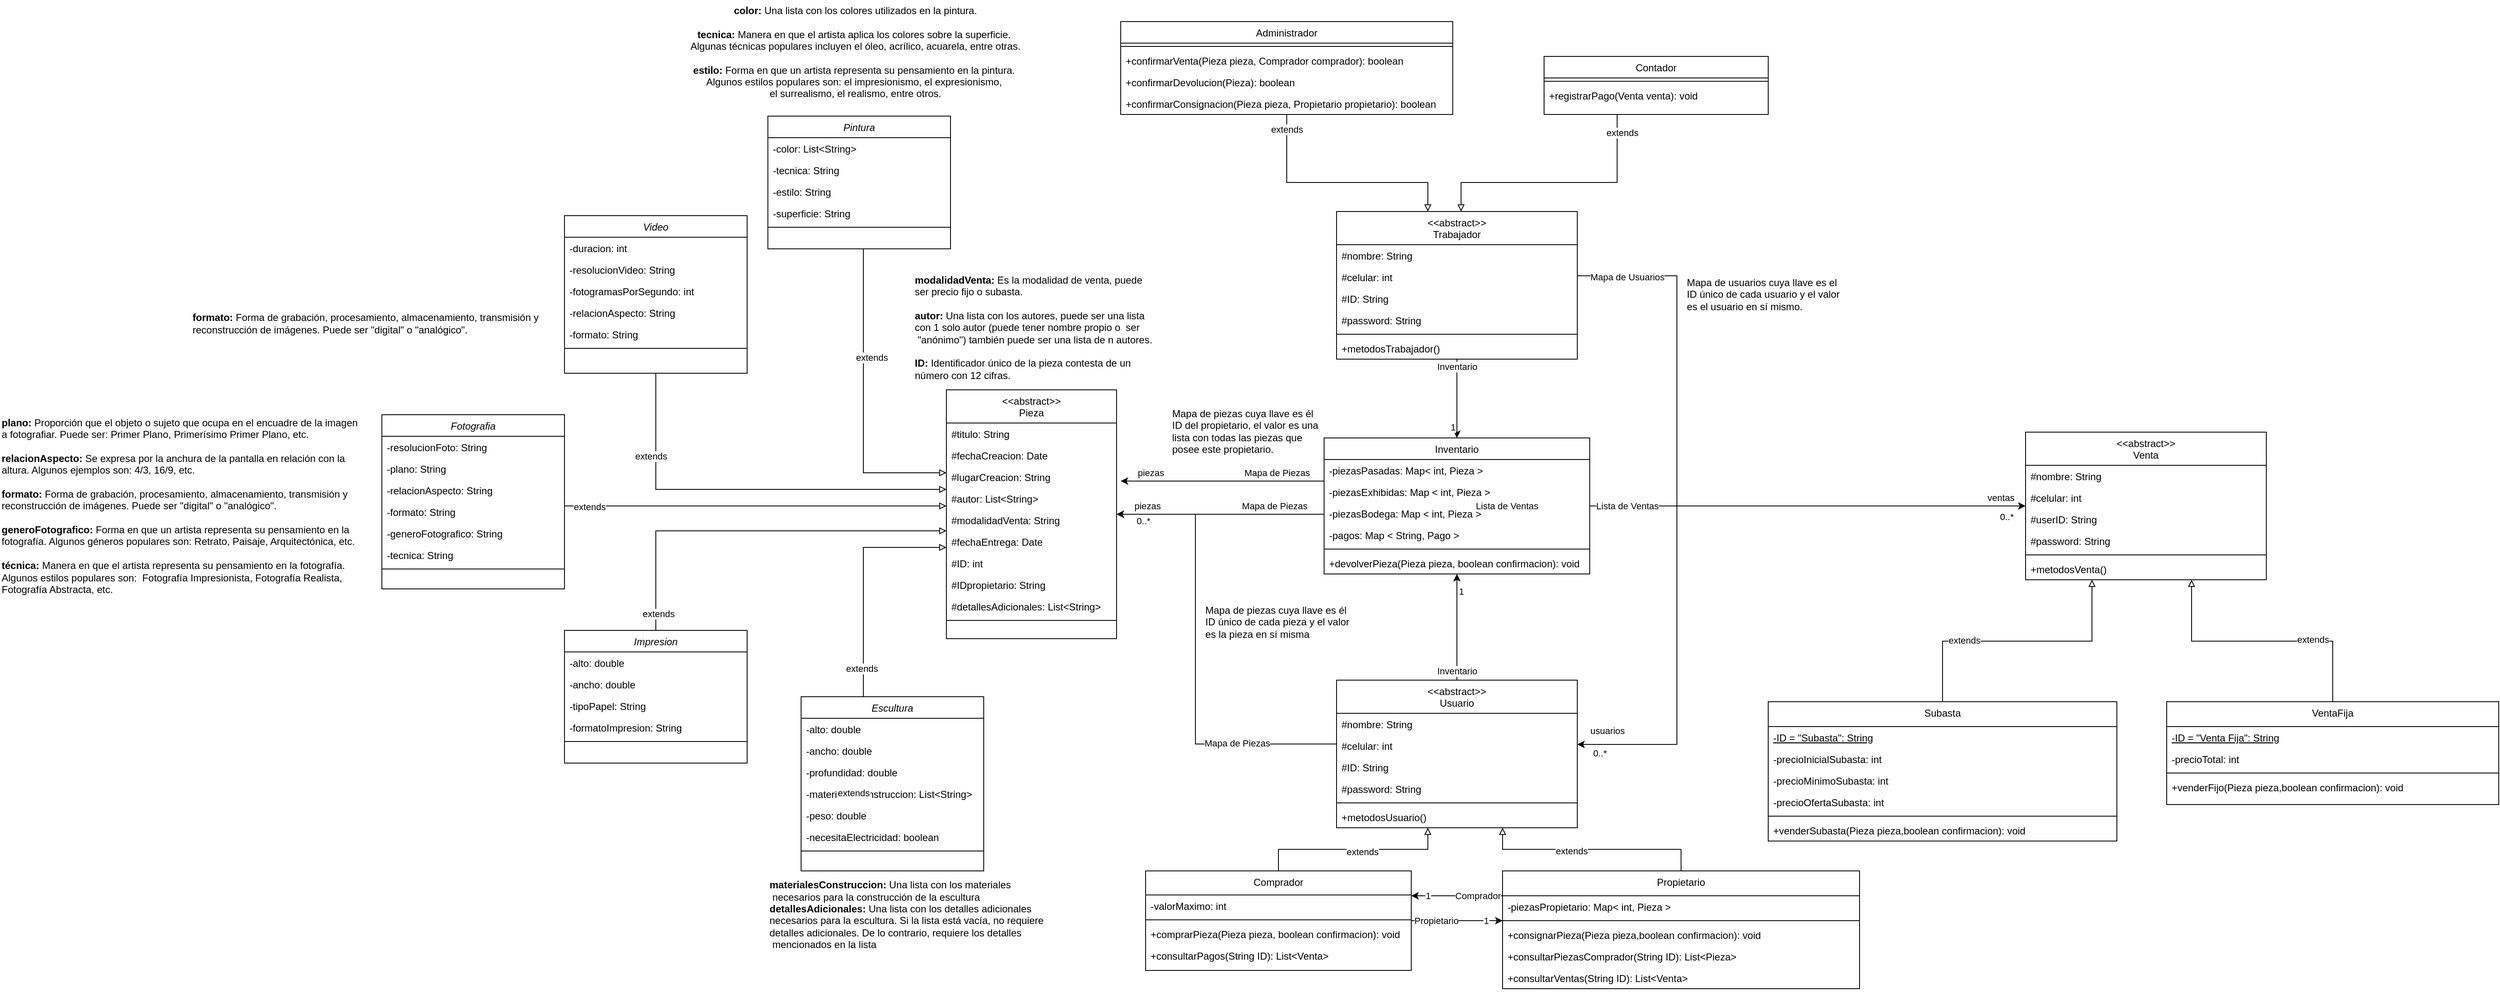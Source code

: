 <mxfile version="24.2.3" type="device" pages="2">
  <diagram id="C5RBs43oDa-KdzZeNtuy" name="Page-1">
    <mxGraphModel dx="1774" dy="1149" grid="1" gridSize="10" guides="1" tooltips="1" connect="1" arrows="1" fold="1" page="1" pageScale="1" pageWidth="3300" pageHeight="4681" math="0" shadow="0">
      <root>
        <mxCell id="WIyWlLk6GJQsqaUBKTNV-0" />
        <mxCell id="WIyWlLk6GJQsqaUBKTNV-1" parent="WIyWlLk6GJQsqaUBKTNV-0" />
        <mxCell id="ySE8q3_lo2EPPblMhcEy-91" value="Escultura" style="swimlane;fontStyle=2;align=center;verticalAlign=top;childLayout=stackLayout;horizontal=1;startSize=26;horizontalStack=0;resizeParent=1;resizeLast=0;collapsible=1;marginBottom=0;rounded=0;shadow=0;strokeWidth=1;" parent="WIyWlLk6GJQsqaUBKTNV-1" vertex="1">
          <mxGeometry x="1525" y="2130" width="220" height="210" as="geometry">
            <mxRectangle x="1110" y="660" width="160" height="26" as="alternateBounds" />
          </mxGeometry>
        </mxCell>
        <mxCell id="ySE8q3_lo2EPPblMhcEy-92" value="-alto: double" style="text;align=left;verticalAlign=top;spacingLeft=4;spacingRight=4;overflow=hidden;rotatable=0;points=[[0,0.5],[1,0.5]];portConstraint=eastwest;fontStyle=0" parent="ySE8q3_lo2EPPblMhcEy-91" vertex="1">
          <mxGeometry y="26" width="220" height="26" as="geometry" />
        </mxCell>
        <mxCell id="ySE8q3_lo2EPPblMhcEy-93" value="-ancho: double" style="text;align=left;verticalAlign=top;spacingLeft=4;spacingRight=4;overflow=hidden;rotatable=0;points=[[0,0.5],[1,0.5]];portConstraint=eastwest;rounded=0;shadow=0;html=0;" parent="ySE8q3_lo2EPPblMhcEy-91" vertex="1">
          <mxGeometry y="52" width="220" height="26" as="geometry" />
        </mxCell>
        <mxCell id="ySE8q3_lo2EPPblMhcEy-94" value="-profundidad: double" style="text;align=left;verticalAlign=top;spacingLeft=4;spacingRight=4;overflow=hidden;rotatable=0;points=[[0,0.5],[1,0.5]];portConstraint=eastwest;rounded=0;shadow=0;html=0;" parent="ySE8q3_lo2EPPblMhcEy-91" vertex="1">
          <mxGeometry y="78" width="220" height="26" as="geometry" />
        </mxCell>
        <mxCell id="ySE8q3_lo2EPPblMhcEy-95" value="-materialesConstruccion: List&lt;String&gt;" style="text;align=left;verticalAlign=top;spacingLeft=4;spacingRight=4;overflow=hidden;rotatable=0;points=[[0,0.5],[1,0.5]];portConstraint=eastwest;rounded=0;shadow=0;html=0;" parent="ySE8q3_lo2EPPblMhcEy-91" vertex="1">
          <mxGeometry y="104" width="220" height="26" as="geometry" />
        </mxCell>
        <mxCell id="ySE8q3_lo2EPPblMhcEy-96" value="-peso: double" style="text;align=left;verticalAlign=top;spacingLeft=4;spacingRight=4;overflow=hidden;rotatable=0;points=[[0,0.5],[1,0.5]];portConstraint=eastwest;rounded=0;shadow=0;html=0;" parent="ySE8q3_lo2EPPblMhcEy-91" vertex="1">
          <mxGeometry y="130" width="220" height="26" as="geometry" />
        </mxCell>
        <mxCell id="ySE8q3_lo2EPPblMhcEy-97" value="-necesitaElectricidad: boolean" style="text;align=left;verticalAlign=top;spacingLeft=4;spacingRight=4;overflow=hidden;rotatable=0;points=[[0,0.5],[1,0.5]];portConstraint=eastwest;rounded=0;shadow=0;html=0;" parent="ySE8q3_lo2EPPblMhcEy-91" vertex="1">
          <mxGeometry y="156" width="220" height="26" as="geometry" />
        </mxCell>
        <mxCell id="ySE8q3_lo2EPPblMhcEy-99" value="" style="line;html=1;strokeWidth=1;align=left;verticalAlign=middle;spacingTop=-1;spacingLeft=3;spacingRight=3;rotatable=0;labelPosition=right;points=[];portConstraint=eastwest;" parent="ySE8q3_lo2EPPblMhcEy-91" vertex="1">
          <mxGeometry y="182" width="220" height="8" as="geometry" />
        </mxCell>
        <mxCell id="ySE8q3_lo2EPPblMhcEy-101" style="edgeStyle=orthogonalEdgeStyle;rounded=0;orthogonalLoop=1;jettySize=auto;html=1;endArrow=block;endFill=0;" parent="WIyWlLk6GJQsqaUBKTNV-1" source="ySE8q3_lo2EPPblMhcEy-135" target="ySE8q3_lo2EPPblMhcEy-104" edge="1">
          <mxGeometry relative="1" as="geometry">
            <Array as="points">
              <mxPoint x="1350" y="1880" />
            </Array>
            <mxPoint x="1370" y="1810" as="sourcePoint" />
          </mxGeometry>
        </mxCell>
        <mxCell id="ySE8q3_lo2EPPblMhcEy-239" value="extends" style="edgeLabel;html=1;align=center;verticalAlign=middle;resizable=0;points=[];" parent="ySE8q3_lo2EPPblMhcEy-101" vertex="1" connectable="0">
          <mxGeometry x="0.821" y="4" relative="1" as="geometry">
            <mxPoint x="-312" y="-36" as="offset" />
          </mxGeometry>
        </mxCell>
        <mxCell id="ySE8q3_lo2EPPblMhcEy-102" style="edgeStyle=orthogonalEdgeStyle;rounded=0;orthogonalLoop=1;jettySize=auto;html=1;endArrow=block;endFill=0;" parent="WIyWlLk6GJQsqaUBKTNV-1" source="ySE8q3_lo2EPPblMhcEy-142" target="ySE8q3_lo2EPPblMhcEy-104" edge="1">
          <mxGeometry relative="1" as="geometry">
            <Array as="points">
              <mxPoint x="1480" y="1900" />
              <mxPoint x="1480" y="1900" />
            </Array>
            <mxPoint x="1520" y="1970" as="sourcePoint" />
          </mxGeometry>
        </mxCell>
        <mxCell id="ySE8q3_lo2EPPblMhcEy-237" value="extends" style="edgeLabel;html=1;align=center;verticalAlign=middle;resizable=0;points=[];" parent="ySE8q3_lo2EPPblMhcEy-102" vertex="1" connectable="0">
          <mxGeometry x="0.604" y="1" relative="1" as="geometry">
            <mxPoint x="-339" y="2" as="offset" />
          </mxGeometry>
        </mxCell>
        <mxCell id="ySE8q3_lo2EPPblMhcEy-103" style="edgeStyle=orthogonalEdgeStyle;rounded=0;orthogonalLoop=1;jettySize=auto;html=1;endArrow=block;endFill=0;" parent="WIyWlLk6GJQsqaUBKTNV-1" source="ySE8q3_lo2EPPblMhcEy-150" target="ySE8q3_lo2EPPblMhcEy-104" edge="1">
          <mxGeometry relative="1" as="geometry">
            <Array as="points">
              <mxPoint x="1350" y="1930" />
            </Array>
          </mxGeometry>
        </mxCell>
        <mxCell id="ySE8q3_lo2EPPblMhcEy-238" value="extends" style="edgeLabel;html=1;align=center;verticalAlign=middle;resizable=0;points=[];" parent="ySE8q3_lo2EPPblMhcEy-103" vertex="1" connectable="0">
          <mxGeometry x="0.73" y="-3" relative="1" as="geometry">
            <mxPoint x="-284" y="97" as="offset" />
          </mxGeometry>
        </mxCell>
        <mxCell id="ySE8q3_lo2EPPblMhcEy-159" style="edgeStyle=orthogonalEdgeStyle;rounded=0;orthogonalLoop=1;jettySize=auto;html=1;endArrow=block;endFill=0;" parent="WIyWlLk6GJQsqaUBKTNV-1" source="ySE8q3_lo2EPPblMhcEy-125" target="ySE8q3_lo2EPPblMhcEy-104" edge="1">
          <mxGeometry relative="1" as="geometry">
            <mxPoint x="1680" y="1730" as="targetPoint" />
            <Array as="points">
              <mxPoint x="1600" y="1860" />
            </Array>
            <mxPoint x="1540" y="1860" as="sourcePoint" />
          </mxGeometry>
        </mxCell>
        <mxCell id="ySE8q3_lo2EPPblMhcEy-236" value="extends" style="edgeLabel;html=1;align=center;verticalAlign=middle;resizable=0;points=[];" parent="ySE8q3_lo2EPPblMhcEy-159" vertex="1" connectable="0">
          <mxGeometry x="-0.225" y="1" relative="1" as="geometry">
            <mxPoint x="9" y="-13" as="offset" />
          </mxGeometry>
        </mxCell>
        <mxCell id="ySE8q3_lo2EPPblMhcEy-104" value="&lt;&lt;abstract&gt;&gt;&#xa;Pieza" style="swimlane;fontStyle=0;align=center;verticalAlign=top;childLayout=stackLayout;horizontal=1;startSize=40;horizontalStack=0;resizeParent=1;resizeLast=0;collapsible=1;marginBottom=0;rounded=0;shadow=0;strokeWidth=1;" parent="WIyWlLk6GJQsqaUBKTNV-1" vertex="1">
          <mxGeometry x="1700" y="1760" width="205" height="300" as="geometry">
            <mxRectangle x="130" y="380" width="160" height="26" as="alternateBounds" />
          </mxGeometry>
        </mxCell>
        <mxCell id="ySE8q3_lo2EPPblMhcEy-105" value="#titulo: String" style="text;align=left;verticalAlign=top;spacingLeft=4;spacingRight=4;overflow=hidden;rotatable=0;points=[[0,0.5],[1,0.5]];portConstraint=eastwest;" parent="ySE8q3_lo2EPPblMhcEy-104" vertex="1">
          <mxGeometry y="40" width="205" height="26" as="geometry" />
        </mxCell>
        <mxCell id="ySE8q3_lo2EPPblMhcEy-106" value="#fechaCreacion: Date" style="text;align=left;verticalAlign=top;spacingLeft=4;spacingRight=4;overflow=hidden;rotatable=0;points=[[0,0.5],[1,0.5]];portConstraint=eastwest;rounded=0;shadow=0;html=0;" parent="ySE8q3_lo2EPPblMhcEy-104" vertex="1">
          <mxGeometry y="66" width="205" height="26" as="geometry" />
        </mxCell>
        <mxCell id="ySE8q3_lo2EPPblMhcEy-107" value="#lugarCreacion: String" style="text;align=left;verticalAlign=top;spacingLeft=4;spacingRight=4;overflow=hidden;rotatable=0;points=[[0,0.5],[1,0.5]];portConstraint=eastwest;rounded=0;shadow=0;html=0;" parent="ySE8q3_lo2EPPblMhcEy-104" vertex="1">
          <mxGeometry y="92" width="205" height="26" as="geometry" />
        </mxCell>
        <mxCell id="ySE8q3_lo2EPPblMhcEy-108" value="#autor: List&lt;String&gt;" style="text;align=left;verticalAlign=top;spacingLeft=4;spacingRight=4;overflow=hidden;rotatable=0;points=[[0,0.5],[1,0.5]];portConstraint=eastwest;rounded=0;shadow=0;html=0;" parent="ySE8q3_lo2EPPblMhcEy-104" vertex="1">
          <mxGeometry y="118" width="205" height="26" as="geometry" />
        </mxCell>
        <mxCell id="ySE8q3_lo2EPPblMhcEy-174" value="#modalidadVenta: String" style="text;align=left;verticalAlign=top;spacingLeft=4;spacingRight=4;overflow=hidden;rotatable=0;points=[[0,0.5],[1,0.5]];portConstraint=eastwest;rounded=0;shadow=0;html=0;" parent="ySE8q3_lo2EPPblMhcEy-104" vertex="1">
          <mxGeometry y="144" width="205" height="26" as="geometry" />
        </mxCell>
        <mxCell id="ySE8q3_lo2EPPblMhcEy-309" value="#fechaEntrega: Date" style="text;align=left;verticalAlign=top;spacingLeft=4;spacingRight=4;overflow=hidden;rotatable=0;points=[[0,0.5],[1,0.5]];portConstraint=eastwest;rounded=0;shadow=0;html=0;" parent="ySE8q3_lo2EPPblMhcEy-104" vertex="1">
          <mxGeometry y="170" width="205" height="26" as="geometry" />
        </mxCell>
        <mxCell id="3LWw1VGeh4gyiDW_Kd7Q-31" value="#ID: int" style="text;align=left;verticalAlign=top;spacingLeft=4;spacingRight=4;overflow=hidden;rotatable=0;points=[[0,0.5],[1,0.5]];portConstraint=eastwest;rounded=0;shadow=0;html=0;" parent="ySE8q3_lo2EPPblMhcEy-104" vertex="1">
          <mxGeometry y="196" width="205" height="26" as="geometry" />
        </mxCell>
        <mxCell id="3LWw1VGeh4gyiDW_Kd7Q-5" value="#IDpropietario: String" style="text;align=left;verticalAlign=top;spacingLeft=4;spacingRight=4;overflow=hidden;rotatable=0;points=[[0,0.5],[1,0.5]];portConstraint=eastwest;rounded=0;shadow=0;html=0;" parent="ySE8q3_lo2EPPblMhcEy-104" vertex="1">
          <mxGeometry y="222" width="205" height="26" as="geometry" />
        </mxCell>
        <mxCell id="ySE8q3_lo2EPPblMhcEy-178" value="#detallesAdicionales: List&lt;String&gt;" style="text;align=left;verticalAlign=top;spacingLeft=4;spacingRight=4;overflow=hidden;rotatable=0;points=[[0,0.5],[1,0.5]];portConstraint=eastwest;rounded=0;shadow=0;html=0;" parent="ySE8q3_lo2EPPblMhcEy-104" vertex="1">
          <mxGeometry y="248" width="205" height="26" as="geometry" />
        </mxCell>
        <mxCell id="ySE8q3_lo2EPPblMhcEy-110" value="" style="line;html=1;strokeWidth=1;align=left;verticalAlign=middle;spacingTop=-1;spacingLeft=3;spacingRight=3;rotatable=0;labelPosition=right;points=[];portConstraint=eastwest;" parent="ySE8q3_lo2EPPblMhcEy-104" vertex="1">
          <mxGeometry y="274" width="205" height="8" as="geometry" />
        </mxCell>
        <mxCell id="ySE8q3_lo2EPPblMhcEy-123" value="&lt;div style=&quot;&quot;&gt;&lt;b&gt;materialesConstruccion:&lt;/b&gt; Una lista con los materiales&lt;/div&gt;&lt;div style=&quot;&quot;&gt;&amp;nbsp;necesarios para la construcción de la escultura&lt;/div&gt;&lt;div style=&quot;&quot;&gt;&lt;div&gt;&lt;b&gt;detallesAdicionales:&lt;/b&gt;&amp;nbsp;Una lista con los detalles adicionales&amp;nbsp;&lt;/div&gt;&lt;div&gt;necesarios para la escultura. Si la lista está vacía, no requiere&amp;nbsp;&lt;/div&gt;&lt;div&gt;detalles adicionales. De lo contrario, requiere los detalles&lt;/div&gt;&lt;div&gt;&amp;nbsp;mencionados en la lista&lt;/div&gt;&lt;div&gt;&lt;br&gt;&lt;/div&gt;&lt;/div&gt;" style="text;html=1;align=left;verticalAlign=middle;resizable=0;points=[];autosize=1;strokeColor=none;fillColor=none;" parent="WIyWlLk6GJQsqaUBKTNV-1" vertex="1">
          <mxGeometry x="1485" y="2345" width="360" height="110" as="geometry" />
        </mxCell>
        <mxCell id="ySE8q3_lo2EPPblMhcEy-125" value="Pintura" style="swimlane;fontStyle=2;align=center;verticalAlign=top;childLayout=stackLayout;horizontal=1;startSize=26;horizontalStack=0;resizeParent=1;resizeLast=0;collapsible=1;marginBottom=0;rounded=0;shadow=0;strokeWidth=1;" parent="WIyWlLk6GJQsqaUBKTNV-1" vertex="1">
          <mxGeometry x="1485" y="1430" width="220" height="160" as="geometry">
            <mxRectangle x="1110" y="660" width="160" height="26" as="alternateBounds" />
          </mxGeometry>
        </mxCell>
        <mxCell id="ySE8q3_lo2EPPblMhcEy-126" value="-color: List&lt;String&gt;" style="text;align=left;verticalAlign=top;spacingLeft=4;spacingRight=4;overflow=hidden;rotatable=0;points=[[0,0.5],[1,0.5]];portConstraint=eastwest;fontStyle=0" parent="ySE8q3_lo2EPPblMhcEy-125" vertex="1">
          <mxGeometry y="26" width="220" height="26" as="geometry" />
        </mxCell>
        <mxCell id="ySE8q3_lo2EPPblMhcEy-127" value="-tecnica: String" style="text;align=left;verticalAlign=top;spacingLeft=4;spacingRight=4;overflow=hidden;rotatable=0;points=[[0,0.5],[1,0.5]];portConstraint=eastwest;rounded=0;shadow=0;html=0;" parent="ySE8q3_lo2EPPblMhcEy-125" vertex="1">
          <mxGeometry y="52" width="220" height="26" as="geometry" />
        </mxCell>
        <mxCell id="ySE8q3_lo2EPPblMhcEy-128" value="-estilo: String" style="text;align=left;verticalAlign=top;spacingLeft=4;spacingRight=4;overflow=hidden;rotatable=0;points=[[0,0.5],[1,0.5]];portConstraint=eastwest;rounded=0;shadow=0;html=0;" parent="ySE8q3_lo2EPPblMhcEy-125" vertex="1">
          <mxGeometry y="78" width="220" height="26" as="geometry" />
        </mxCell>
        <mxCell id="ySE8q3_lo2EPPblMhcEy-129" value="-superficie: String" style="text;align=left;verticalAlign=top;spacingLeft=4;spacingRight=4;overflow=hidden;rotatable=0;points=[[0,0.5],[1,0.5]];portConstraint=eastwest;rounded=0;shadow=0;html=0;" parent="ySE8q3_lo2EPPblMhcEy-125" vertex="1">
          <mxGeometry y="104" width="220" height="26" as="geometry" />
        </mxCell>
        <mxCell id="ySE8q3_lo2EPPblMhcEy-131" value="" style="line;html=1;strokeWidth=1;align=left;verticalAlign=middle;spacingTop=-1;spacingLeft=3;spacingRight=3;rotatable=0;labelPosition=right;points=[];portConstraint=eastwest;" parent="ySE8q3_lo2EPPblMhcEy-125" vertex="1">
          <mxGeometry y="130" width="220" height="8" as="geometry" />
        </mxCell>
        <mxCell id="ySE8q3_lo2EPPblMhcEy-132" value="&lt;div style=&quot;&quot;&gt;&lt;b&gt;color:&lt;/b&gt; Una lista con los colores utilizados en la pintura.&lt;/div&gt;&lt;div style=&quot;&quot;&gt;&lt;br&gt;&lt;/div&gt;&lt;div style=&quot;&quot;&gt;&lt;div&gt;&lt;b&gt;tecnica:&lt;/b&gt;&amp;nbsp;Manera en que el artista aplica los colores sobre la superficie.&amp;nbsp;&lt;/div&gt;&lt;div&gt;Algunas técnicas populares incluyen el óleo, acrílico, acuarela, entre otras.&lt;/div&gt;&lt;div&gt;&lt;br&gt;&lt;/div&gt;&lt;div&gt;&lt;b&gt;estilo:&amp;nbsp;&lt;/b&gt;Forma en que un artista representa su pensamiento en la pintura.&amp;nbsp;&lt;/div&gt;&lt;div&gt;Algunos estilos populares son: el impresionismo, el expresionismo,&amp;nbsp;&lt;/div&gt;&lt;div&gt;el surrealismo, el realismo, entre otros.&lt;/div&gt;&lt;div&gt;&lt;br&gt;&lt;/div&gt;&lt;/div&gt;" style="text;html=1;align=center;verticalAlign=middle;resizable=0;points=[];autosize=1;strokeColor=none;fillColor=none;" parent="WIyWlLk6GJQsqaUBKTNV-1" vertex="1">
          <mxGeometry x="1380" y="1290" width="420" height="140" as="geometry" />
        </mxCell>
        <mxCell id="ySE8q3_lo2EPPblMhcEy-134" style="edgeStyle=orthogonalEdgeStyle;rounded=0;orthogonalLoop=1;jettySize=auto;html=1;endArrow=block;endFill=0;" parent="WIyWlLk6GJQsqaUBKTNV-1" source="ySE8q3_lo2EPPblMhcEy-91" target="ySE8q3_lo2EPPblMhcEy-104" edge="1">
          <mxGeometry relative="1" as="geometry">
            <mxPoint x="1530" y="2040" as="targetPoint" />
            <mxPoint x="1810" y="2050" as="sourcePoint" />
            <Array as="points">
              <mxPoint x="1600" y="1950" />
            </Array>
          </mxGeometry>
        </mxCell>
        <mxCell id="ySE8q3_lo2EPPblMhcEy-235" value="extends" style="edgeLabel;html=1;align=center;verticalAlign=middle;resizable=0;points=[];" parent="ySE8q3_lo2EPPblMhcEy-134" vertex="1" connectable="0">
          <mxGeometry x="-0.467" y="-4" relative="1" as="geometry">
            <mxPoint x="-16" y="190" as="offset" />
          </mxGeometry>
        </mxCell>
        <mxCell id="VNzDgkObUG_dzy53Eeu7-0" value="extends" style="edgeLabel;html=1;align=center;verticalAlign=middle;resizable=0;points=[];" vertex="1" connectable="0" parent="ySE8q3_lo2EPPblMhcEy-134">
          <mxGeometry x="-0.757" y="2" relative="1" as="geometry">
            <mxPoint as="offset" />
          </mxGeometry>
        </mxCell>
        <mxCell id="ySE8q3_lo2EPPblMhcEy-135" value="Video" style="swimlane;fontStyle=2;align=center;verticalAlign=top;childLayout=stackLayout;horizontal=1;startSize=26;horizontalStack=0;resizeParent=1;resizeLast=0;collapsible=1;marginBottom=0;rounded=0;shadow=0;strokeWidth=1;" parent="WIyWlLk6GJQsqaUBKTNV-1" vertex="1">
          <mxGeometry x="1240" y="1550" width="220" height="190" as="geometry">
            <mxRectangle x="1110" y="660" width="160" height="26" as="alternateBounds" />
          </mxGeometry>
        </mxCell>
        <mxCell id="ySE8q3_lo2EPPblMhcEy-136" value="-duracion: int" style="text;align=left;verticalAlign=top;spacingLeft=4;spacingRight=4;overflow=hidden;rotatable=0;points=[[0,0.5],[1,0.5]];portConstraint=eastwest;fontStyle=0" parent="ySE8q3_lo2EPPblMhcEy-135" vertex="1">
          <mxGeometry y="26" width="220" height="26" as="geometry" />
        </mxCell>
        <mxCell id="ySE8q3_lo2EPPblMhcEy-137" value="-resolucionVideo: String" style="text;align=left;verticalAlign=top;spacingLeft=4;spacingRight=4;overflow=hidden;rotatable=0;points=[[0,0.5],[1,0.5]];portConstraint=eastwest;rounded=0;shadow=0;html=0;" parent="ySE8q3_lo2EPPblMhcEy-135" vertex="1">
          <mxGeometry y="52" width="220" height="26" as="geometry" />
        </mxCell>
        <mxCell id="ySE8q3_lo2EPPblMhcEy-138" value="-fotogramasPorSegundo: int" style="text;align=left;verticalAlign=top;spacingLeft=4;spacingRight=4;overflow=hidden;rotatable=0;points=[[0,0.5],[1,0.5]];portConstraint=eastwest;rounded=0;shadow=0;html=0;" parent="ySE8q3_lo2EPPblMhcEy-135" vertex="1">
          <mxGeometry y="78" width="220" height="26" as="geometry" />
        </mxCell>
        <mxCell id="ySE8q3_lo2EPPblMhcEy-139" value="-relacionAspecto: String" style="text;align=left;verticalAlign=top;spacingLeft=4;spacingRight=4;overflow=hidden;rotatable=0;points=[[0,0.5],[1,0.5]];portConstraint=eastwest;rounded=0;shadow=0;html=0;" parent="ySE8q3_lo2EPPblMhcEy-135" vertex="1">
          <mxGeometry y="104" width="220" height="26" as="geometry" />
        </mxCell>
        <mxCell id="ySE8q3_lo2EPPblMhcEy-140" value="-formato: String" style="text;align=left;verticalAlign=top;spacingLeft=4;spacingRight=4;overflow=hidden;rotatable=0;points=[[0,0.5],[1,0.5]];portConstraint=eastwest;rounded=0;shadow=0;html=0;" parent="ySE8q3_lo2EPPblMhcEy-135" vertex="1">
          <mxGeometry y="130" width="220" height="26" as="geometry" />
        </mxCell>
        <mxCell id="ySE8q3_lo2EPPblMhcEy-141" value="" style="line;html=1;strokeWidth=1;align=left;verticalAlign=middle;spacingTop=-1;spacingLeft=3;spacingRight=3;rotatable=0;labelPosition=right;points=[];portConstraint=eastwest;" parent="ySE8q3_lo2EPPblMhcEy-135" vertex="1">
          <mxGeometry y="156" width="220" height="8" as="geometry" />
        </mxCell>
        <mxCell id="ySE8q3_lo2EPPblMhcEy-142" value="Fotografia" style="swimlane;fontStyle=2;align=center;verticalAlign=top;childLayout=stackLayout;horizontal=1;startSize=26;horizontalStack=0;resizeParent=1;resizeLast=0;collapsible=1;marginBottom=0;rounded=0;shadow=0;strokeWidth=1;" parent="WIyWlLk6GJQsqaUBKTNV-1" vertex="1">
          <mxGeometry x="1020" y="1790" width="220" height="210" as="geometry">
            <mxRectangle x="1110" y="660" width="160" height="26" as="alternateBounds" />
          </mxGeometry>
        </mxCell>
        <mxCell id="ySE8q3_lo2EPPblMhcEy-143" value="-resolucionFoto: String" style="text;align=left;verticalAlign=top;spacingLeft=4;spacingRight=4;overflow=hidden;rotatable=0;points=[[0,0.5],[1,0.5]];portConstraint=eastwest;rounded=0;shadow=0;html=0;" parent="ySE8q3_lo2EPPblMhcEy-142" vertex="1">
          <mxGeometry y="26" width="220" height="26" as="geometry" />
        </mxCell>
        <mxCell id="ySE8q3_lo2EPPblMhcEy-144" value="-plano: String" style="text;align=left;verticalAlign=top;spacingLeft=4;spacingRight=4;overflow=hidden;rotatable=0;points=[[0,0.5],[1,0.5]];portConstraint=eastwest;rounded=0;shadow=0;html=0;" parent="ySE8q3_lo2EPPblMhcEy-142" vertex="1">
          <mxGeometry y="52" width="220" height="26" as="geometry" />
        </mxCell>
        <mxCell id="ySE8q3_lo2EPPblMhcEy-145" value="-relacionAspecto: String" style="text;align=left;verticalAlign=top;spacingLeft=4;spacingRight=4;overflow=hidden;rotatable=0;points=[[0,0.5],[1,0.5]];portConstraint=eastwest;rounded=0;shadow=0;html=0;" parent="ySE8q3_lo2EPPblMhcEy-142" vertex="1">
          <mxGeometry y="78" width="220" height="26" as="geometry" />
        </mxCell>
        <mxCell id="ySE8q3_lo2EPPblMhcEy-146" value="-formato: String" style="text;align=left;verticalAlign=top;spacingLeft=4;spacingRight=4;overflow=hidden;rotatable=0;points=[[0,0.5],[1,0.5]];portConstraint=eastwest;rounded=0;shadow=0;html=0;" parent="ySE8q3_lo2EPPblMhcEy-142" vertex="1">
          <mxGeometry y="104" width="220" height="26" as="geometry" />
        </mxCell>
        <mxCell id="ySE8q3_lo2EPPblMhcEy-147" value="-generoFotografico: String" style="text;align=left;verticalAlign=top;spacingLeft=4;spacingRight=4;overflow=hidden;rotatable=0;points=[[0,0.5],[1,0.5]];portConstraint=eastwest;rounded=0;shadow=0;html=0;" parent="ySE8q3_lo2EPPblMhcEy-142" vertex="1">
          <mxGeometry y="130" width="220" height="26" as="geometry" />
        </mxCell>
        <mxCell id="ySE8q3_lo2EPPblMhcEy-148" value="-tecnica: String" style="text;align=left;verticalAlign=top;spacingLeft=4;spacingRight=4;overflow=hidden;rotatable=0;points=[[0,0.5],[1,0.5]];portConstraint=eastwest;rounded=0;shadow=0;html=0;" parent="ySE8q3_lo2EPPblMhcEy-142" vertex="1">
          <mxGeometry y="156" width="220" height="26" as="geometry" />
        </mxCell>
        <mxCell id="ySE8q3_lo2EPPblMhcEy-149" value="" style="line;html=1;strokeWidth=1;align=left;verticalAlign=middle;spacingTop=-1;spacingLeft=3;spacingRight=3;rotatable=0;labelPosition=right;points=[];portConstraint=eastwest;" parent="ySE8q3_lo2EPPblMhcEy-142" vertex="1">
          <mxGeometry y="182" width="220" height="8" as="geometry" />
        </mxCell>
        <mxCell id="ySE8q3_lo2EPPblMhcEy-150" value="Impresion" style="swimlane;fontStyle=2;align=center;verticalAlign=top;childLayout=stackLayout;horizontal=1;startSize=26;horizontalStack=0;resizeParent=1;resizeLast=0;collapsible=1;marginBottom=0;rounded=0;shadow=0;strokeWidth=1;" parent="WIyWlLk6GJQsqaUBKTNV-1" vertex="1">
          <mxGeometry x="1240" y="2050" width="220" height="160" as="geometry">
            <mxRectangle x="1110" y="660" width="160" height="26" as="alternateBounds" />
          </mxGeometry>
        </mxCell>
        <mxCell id="ySE8q3_lo2EPPblMhcEy-151" value="-alto: double" style="text;align=left;verticalAlign=top;spacingLeft=4;spacingRight=4;overflow=hidden;rotatable=0;points=[[0,0.5],[1,0.5]];portConstraint=eastwest;rounded=0;shadow=0;html=0;" parent="ySE8q3_lo2EPPblMhcEy-150" vertex="1">
          <mxGeometry y="26" width="220" height="26" as="geometry" />
        </mxCell>
        <mxCell id="ySE8q3_lo2EPPblMhcEy-152" value="-ancho: double" style="text;align=left;verticalAlign=top;spacingLeft=4;spacingRight=4;overflow=hidden;rotatable=0;points=[[0,0.5],[1,0.5]];portConstraint=eastwest;rounded=0;shadow=0;html=0;" parent="ySE8q3_lo2EPPblMhcEy-150" vertex="1">
          <mxGeometry y="52" width="220" height="26" as="geometry" />
        </mxCell>
        <mxCell id="ySE8q3_lo2EPPblMhcEy-153" value="-tipoPapel: String" style="text;align=left;verticalAlign=top;spacingLeft=4;spacingRight=4;overflow=hidden;rotatable=0;points=[[0,0.5],[1,0.5]];portConstraint=eastwest;rounded=0;shadow=0;html=0;" parent="ySE8q3_lo2EPPblMhcEy-150" vertex="1">
          <mxGeometry y="78" width="220" height="26" as="geometry" />
        </mxCell>
        <mxCell id="ySE8q3_lo2EPPblMhcEy-154" value="-formatoImpresion: String" style="text;align=left;verticalAlign=top;spacingLeft=4;spacingRight=4;overflow=hidden;rotatable=0;points=[[0,0.5],[1,0.5]];portConstraint=eastwest;rounded=0;shadow=0;html=0;" parent="ySE8q3_lo2EPPblMhcEy-150" vertex="1">
          <mxGeometry y="104" width="220" height="26" as="geometry" />
        </mxCell>
        <mxCell id="ySE8q3_lo2EPPblMhcEy-157" value="" style="line;html=1;strokeWidth=1;align=left;verticalAlign=middle;spacingTop=-1;spacingLeft=3;spacingRight=3;rotatable=0;labelPosition=right;points=[];portConstraint=eastwest;" parent="ySE8q3_lo2EPPblMhcEy-150" vertex="1">
          <mxGeometry y="130" width="220" height="8" as="geometry" />
        </mxCell>
        <mxCell id="ySE8q3_lo2EPPblMhcEy-158" value="&lt;div style=&quot;&quot;&gt;&lt;b&gt;plano:&amp;nbsp;&lt;/b&gt;&lt;span style=&quot;&quot;&gt;Proporción que el objeto o sujeto que ocupa en el encuadre&amp;nbsp;&lt;/span&gt;&lt;span style=&quot;&quot;&gt;de la&amp;nbsp;&lt;/span&gt;&lt;span style=&quot;&quot;&gt;imagen&amp;nbsp;&lt;/span&gt;&lt;/div&gt;&lt;div style=&quot;&quot;&gt;&lt;span style=&quot;&quot;&gt;a fotografiar. Puede ser: Primer Plano, Primerísimo Primer Plano, etc.&lt;/span&gt;&lt;/div&gt;&lt;div style=&quot;&quot;&gt;&lt;span style=&quot;&quot;&gt;&lt;br&gt;&lt;/span&gt;&lt;/div&gt;&lt;div style=&quot;&quot;&gt;&lt;div&gt;&lt;b&gt;relacionAspecto:&amp;nbsp;&lt;/b&gt;Se expresa por la anchura de la pantalla en relación con la&amp;nbsp;&lt;/div&gt;&lt;div&gt;altura. Algunos ejemplos son: 4/3, 16/9, etc.&lt;/div&gt;&lt;div&gt;&lt;br&gt;&lt;/div&gt;&lt;div&gt;&lt;div&gt;&lt;b&gt;formato:&lt;/b&gt;&amp;nbsp;Forma de grabación, procesamiento, almacenamiento, transmisión y &amp;nbsp;&lt;/div&gt;&lt;div&gt;reconstrucción de imágenes. Puede ser &quot;digital&quot; o &quot;analógico&quot;.&lt;/div&gt;&lt;div&gt;&lt;br&gt;&lt;/div&gt;&lt;div&gt;&lt;div style=&quot;&quot;&gt;&lt;b&gt;generoFotografico:&amp;nbsp;&lt;/b&gt;Forma en que un artista representa su pensamiento en la&amp;nbsp;&lt;/div&gt;&lt;div style=&quot;&quot;&gt;fotografía. Algunos géneros populares son: Retrato, Paisaje, Arquitectónica, etc.&lt;/div&gt;&lt;div style=&quot;&quot;&gt;&lt;b style=&quot;text-align: center;&quot;&gt;&lt;br&gt;&lt;/b&gt;&lt;/div&gt;&lt;div style=&quot;&quot;&gt;&lt;b style=&quot;text-align: center;&quot;&gt;técnica:&lt;/b&gt;&lt;span style=&quot;text-align: center;&quot;&gt;&amp;nbsp;Manera en que el artista&amp;nbsp;&lt;/span&gt;&lt;span style=&quot;text-align: center;&quot;&gt;representa su pensamiento en la fotografía&lt;/span&gt;&lt;span style=&quot;text-align: center;&quot;&gt;.&amp;nbsp;&lt;/span&gt;&lt;/div&gt;&lt;/div&gt;&lt;/div&gt;&lt;div style=&quot;&quot;&gt;&lt;div style=&quot;&quot;&gt;Algunos estilos populares son: &amp;nbsp;Fotografía Impresionista, Fotografía Realista,&amp;nbsp;&lt;/div&gt;&lt;div style=&quot;&quot;&gt;Fotografía Abstracta, etc.&lt;/div&gt;&lt;/div&gt;&lt;/div&gt;" style="text;html=1;align=left;verticalAlign=middle;resizable=0;points=[];autosize=1;strokeColor=none;fillColor=none;" parent="WIyWlLk6GJQsqaUBKTNV-1" vertex="1">
          <mxGeometry x="560" y="1790" width="460" height="220" as="geometry" />
        </mxCell>
        <mxCell id="ySE8q3_lo2EPPblMhcEy-169" style="edgeStyle=orthogonalEdgeStyle;rounded=0;orthogonalLoop=1;jettySize=auto;html=1;" parent="WIyWlLk6GJQsqaUBKTNV-1" source="ySE8q3_lo2EPPblMhcEy-160" target="ySE8q3_lo2EPPblMhcEy-104" edge="1">
          <mxGeometry relative="1" as="geometry">
            <mxPoint x="1860" y="1890" as="targetPoint" />
            <Array as="points">
              <mxPoint x="2030" y="1910" />
              <mxPoint x="2030" y="1910" />
            </Array>
          </mxGeometry>
        </mxCell>
        <mxCell id="ySE8q3_lo2EPPblMhcEy-170" value="Mapa de Piezas" style="edgeLabel;html=1;align=center;verticalAlign=middle;resizable=0;points=[];" parent="ySE8q3_lo2EPPblMhcEy-169" vertex="1" connectable="0">
          <mxGeometry x="0.103" y="1" relative="1" as="geometry">
            <mxPoint x="78" y="-11" as="offset" />
          </mxGeometry>
        </mxCell>
        <mxCell id="ySE8q3_lo2EPPblMhcEy-171" value="piezas" style="edgeLabel;html=1;align=center;verticalAlign=middle;resizable=0;points=[];" parent="ySE8q3_lo2EPPblMhcEy-169" vertex="1" connectable="0">
          <mxGeometry x="0.675" y="2" relative="1" as="geometry">
            <mxPoint x="-4" y="-12" as="offset" />
          </mxGeometry>
        </mxCell>
        <mxCell id="ySE8q3_lo2EPPblMhcEy-303" style="edgeStyle=orthogonalEdgeStyle;rounded=0;orthogonalLoop=1;jettySize=auto;html=1;" parent="WIyWlLk6GJQsqaUBKTNV-1" source="ySE8q3_lo2EPPblMhcEy-160" target="ySE8q3_lo2EPPblMhcEy-285" edge="1">
          <mxGeometry relative="1" as="geometry">
            <Array as="points">
              <mxPoint x="3105" y="1894" />
            </Array>
          </mxGeometry>
        </mxCell>
        <mxCell id="ySE8q3_lo2EPPblMhcEy-304" value="Lista de Ventas" style="edgeLabel;html=1;align=center;verticalAlign=middle;resizable=0;points=[];" parent="ySE8q3_lo2EPPblMhcEy-303" vertex="1" connectable="0">
          <mxGeometry x="0.541" y="-2" relative="1" as="geometry">
            <mxPoint x="-505" y="-2" as="offset" />
          </mxGeometry>
        </mxCell>
        <mxCell id="ySE8q3_lo2EPPblMhcEy-305" value="ventas" style="edgeLabel;html=1;align=center;verticalAlign=middle;resizable=0;points=[];" parent="ySE8q3_lo2EPPblMhcEy-303" vertex="1" connectable="0">
          <mxGeometry x="0.921" y="3" relative="1" as="geometry">
            <mxPoint x="-10" y="-7" as="offset" />
          </mxGeometry>
        </mxCell>
        <mxCell id="ySE8q3_lo2EPPblMhcEy-160" value="Inventario" style="swimlane;fontStyle=0;align=center;verticalAlign=top;childLayout=stackLayout;horizontal=1;startSize=26;horizontalStack=0;resizeParent=1;resizeLast=0;collapsible=1;marginBottom=0;rounded=0;shadow=0;strokeWidth=1;" parent="WIyWlLk6GJQsqaUBKTNV-1" vertex="1">
          <mxGeometry x="2155" y="1818" width="320" height="164" as="geometry">
            <mxRectangle x="550" y="140" width="160" height="26" as="alternateBounds" />
          </mxGeometry>
        </mxCell>
        <mxCell id="ySE8q3_lo2EPPblMhcEy-161" value="-piezasPasadas: Map&lt; int, Pieza &gt;" style="text;align=left;verticalAlign=top;spacingLeft=4;spacingRight=4;overflow=hidden;rotatable=0;points=[[0,0.5],[1,0.5]];portConstraint=eastwest;" parent="ySE8q3_lo2EPPblMhcEy-160" vertex="1">
          <mxGeometry y="26" width="320" height="26" as="geometry" />
        </mxCell>
        <mxCell id="ySE8q3_lo2EPPblMhcEy-162" value="-piezasExhibidas: Map &lt; int, Pieza &gt;" style="text;align=left;verticalAlign=top;spacingLeft=4;spacingRight=4;overflow=hidden;rotatable=0;points=[[0,0.5],[1,0.5]];portConstraint=eastwest;rounded=0;shadow=0;html=0;" parent="ySE8q3_lo2EPPblMhcEy-160" vertex="1">
          <mxGeometry y="52" width="320" height="26" as="geometry" />
        </mxCell>
        <mxCell id="ySE8q3_lo2EPPblMhcEy-163" value="-piezasBodega: Map &lt; int, Pieza &gt;" style="text;align=left;verticalAlign=top;spacingLeft=4;spacingRight=4;overflow=hidden;rotatable=0;points=[[0,0.5],[1,0.5]];portConstraint=eastwest;rounded=0;shadow=0;html=0;" parent="ySE8q3_lo2EPPblMhcEy-160" vertex="1">
          <mxGeometry y="78" width="320" height="26" as="geometry" />
        </mxCell>
        <mxCell id="3LWw1VGeh4gyiDW_Kd7Q-14" value="-pagos: Map &lt; String, Pago &gt;" style="text;align=left;verticalAlign=top;spacingLeft=4;spacingRight=4;overflow=hidden;rotatable=0;points=[[0,0.5],[1,0.5]];portConstraint=eastwest;rounded=0;shadow=0;html=0;" parent="ySE8q3_lo2EPPblMhcEy-160" vertex="1">
          <mxGeometry y="104" width="320" height="26" as="geometry" />
        </mxCell>
        <mxCell id="ySE8q3_lo2EPPblMhcEy-166" value="" style="line;html=1;strokeWidth=1;align=left;verticalAlign=middle;spacingTop=-1;spacingLeft=3;spacingRight=3;rotatable=0;labelPosition=right;points=[];portConstraint=eastwest;" parent="ySE8q3_lo2EPPblMhcEy-160" vertex="1">
          <mxGeometry y="130" width="320" height="8" as="geometry" />
        </mxCell>
        <mxCell id="ySE8q3_lo2EPPblMhcEy-222" value="+devolverPieza(Pieza pieza, boolean confirmacion): void" style="text;align=left;verticalAlign=top;spacingLeft=4;spacingRight=4;overflow=hidden;rotatable=0;points=[[0,0.5],[1,0.5]];portConstraint=eastwest;" parent="ySE8q3_lo2EPPblMhcEy-160" vertex="1">
          <mxGeometry y="138" width="320" height="26" as="geometry" />
        </mxCell>
        <mxCell id="ySE8q3_lo2EPPblMhcEy-172" value="0..*" style="edgeLabel;html=1;align=center;verticalAlign=middle;resizable=0;points=[];" parent="WIyWlLk6GJQsqaUBKTNV-1" vertex="1" connectable="0">
          <mxGeometry x="1949.997" y="1900" as="geometry">
            <mxPoint x="-13" y="18" as="offset" />
          </mxGeometry>
        </mxCell>
        <mxCell id="ySE8q3_lo2EPPblMhcEy-173" value="&lt;div style=&quot;&quot;&gt;&lt;b&gt;formato:&lt;/b&gt;&amp;nbsp;Forma de grabación, procesamiento, almacenamiento, transmisión y &amp;nbsp;&lt;br&gt;&lt;/div&gt;&lt;div style=&quot;&quot;&gt;&lt;div&gt;&lt;div&gt;reconstrucción de imágenes. Puede ser &quot;digital&quot; o &quot;analógico&quot;.&lt;/div&gt;&lt;/div&gt;&lt;/div&gt;" style="text;html=1;align=left;verticalAlign=middle;resizable=0;points=[];autosize=1;strokeColor=none;fillColor=none;" parent="WIyWlLk6GJQsqaUBKTNV-1" vertex="1">
          <mxGeometry x="790" y="1660" width="450" height="40" as="geometry" />
        </mxCell>
        <mxCell id="ySE8q3_lo2EPPblMhcEy-177" value="&lt;div style=&quot;&quot;&gt;&lt;b&gt;modalidadVenta:&lt;/b&gt;&amp;nbsp;Es la modalidad de venta, puede&amp;nbsp;&lt;/div&gt;&lt;div style=&quot;&quot;&gt;ser precio fijo o subasta.&lt;/div&gt;&lt;div style=&quot;&quot;&gt;&lt;br&gt;&lt;/div&gt;&lt;div style=&quot;&quot;&gt;&lt;div style=&quot;&quot;&gt;&lt;b&gt;autor:&lt;/b&gt;&amp;nbsp;Una lista con los autores, puede ser una lista&lt;/div&gt;&lt;div style=&quot;&quot;&gt;con 1 solo autor (puede tener nombre propio o &amp;nbsp;ser&lt;/div&gt;&lt;div&gt;&lt;span style=&quot;&quot;&gt;&amp;nbsp;&quot;anónimo&quot;) también puede ser una lista de n autores&lt;/span&gt;.&lt;/div&gt;&lt;div&gt;&lt;br&gt;&lt;/div&gt;&lt;div&gt;&lt;div&gt;&lt;b&gt;ID:&lt;/b&gt;&amp;nbsp;Identificador único de la pieza contesta de un&amp;nbsp;&lt;/div&gt;&lt;div&gt;número con 12 cifras.&lt;br&gt;&lt;/div&gt;&lt;/div&gt;&lt;/div&gt;" style="text;html=1;align=left;verticalAlign=middle;resizable=0;points=[];autosize=1;strokeColor=none;fillColor=none;" parent="WIyWlLk6GJQsqaUBKTNV-1" vertex="1">
          <mxGeometry x="1660" y="1615" width="310" height="140" as="geometry" />
        </mxCell>
        <mxCell id="ySE8q3_lo2EPPblMhcEy-234" style="edgeStyle=orthogonalEdgeStyle;rounded=0;orthogonalLoop=1;jettySize=auto;html=1;endArrow=block;endFill=0;" parent="WIyWlLk6GJQsqaUBKTNV-1" source="ySE8q3_lo2EPPblMhcEy-228" target="ySE8q3_lo2EPPblMhcEy-182" edge="1">
          <mxGeometry relative="1" as="geometry">
            <Array as="points">
              <mxPoint x="2508" y="1510" />
              <mxPoint x="2320" y="1510" />
            </Array>
            <mxPoint x="2270" y="1510" as="sourcePoint" />
          </mxGeometry>
        </mxCell>
        <mxCell id="ySE8q3_lo2EPPblMhcEy-241" value="extends" style="edgeLabel;html=1;align=center;verticalAlign=middle;resizable=0;points=[];" parent="ySE8q3_lo2EPPblMhcEy-234" vertex="1" connectable="0">
          <mxGeometry x="0.564" y="3" relative="1" as="geometry">
            <mxPoint x="162" y="-63" as="offset" />
          </mxGeometry>
        </mxCell>
        <mxCell id="ySE8q3_lo2EPPblMhcEy-258" value="Inventario" style="edgeStyle=orthogonalEdgeStyle;rounded=0;orthogonalLoop=1;jettySize=auto;html=1;entryX=0.5;entryY=0;entryDx=0;entryDy=0;" parent="WIyWlLk6GJQsqaUBKTNV-1" source="ySE8q3_lo2EPPblMhcEy-182" target="ySE8q3_lo2EPPblMhcEy-160" edge="1">
          <mxGeometry x="-0.818" relative="1" as="geometry">
            <mxPoint as="offset" />
          </mxGeometry>
        </mxCell>
        <mxCell id="ySE8q3_lo2EPPblMhcEy-259" value="1" style="edgeLabel;html=1;align=center;verticalAlign=middle;resizable=0;points=[];" parent="ySE8q3_lo2EPPblMhcEy-258" vertex="1" connectable="0">
          <mxGeometry x="0.162" relative="1" as="geometry">
            <mxPoint x="-5" y="27" as="offset" />
          </mxGeometry>
        </mxCell>
        <mxCell id="ySE8q3_lo2EPPblMhcEy-311" style="edgeStyle=orthogonalEdgeStyle;rounded=0;orthogonalLoop=1;jettySize=auto;html=1;" parent="WIyWlLk6GJQsqaUBKTNV-1" source="ySE8q3_lo2EPPblMhcEy-182" target="ySE8q3_lo2EPPblMhcEy-243" edge="1">
          <mxGeometry relative="1" as="geometry">
            <mxPoint x="2510" y="1880" as="targetPoint" />
            <Array as="points">
              <mxPoint x="2580" y="1622.5" />
              <mxPoint x="2580" y="2187.5" />
            </Array>
          </mxGeometry>
        </mxCell>
        <mxCell id="ySE8q3_lo2EPPblMhcEy-312" value="Mapa de Usuarios" style="edgeLabel;html=1;align=center;verticalAlign=middle;resizable=0;points=[];" parent="ySE8q3_lo2EPPblMhcEy-311" vertex="1" connectable="0">
          <mxGeometry x="-0.794" y="-2" relative="1" as="geometry">
            <mxPoint x="-23" y="-1" as="offset" />
          </mxGeometry>
        </mxCell>
        <mxCell id="ySE8q3_lo2EPPblMhcEy-313" value="usuarios" style="edgeLabel;html=1;align=center;verticalAlign=middle;resizable=0;points=[];" parent="ySE8q3_lo2EPPblMhcEy-311" vertex="1" connectable="0">
          <mxGeometry x="0.911" y="-3" relative="1" as="geometry">
            <mxPoint y="-14" as="offset" />
          </mxGeometry>
        </mxCell>
        <mxCell id="ySE8q3_lo2EPPblMhcEy-182" value="&lt;&lt;abstract&gt;&gt;&#xa;Trabajador" style="swimlane;fontStyle=0;align=center;verticalAlign=top;childLayout=stackLayout;horizontal=1;startSize=40;horizontalStack=0;resizeParent=1;resizeLast=0;collapsible=1;marginBottom=0;rounded=0;shadow=0;strokeWidth=1;" parent="WIyWlLk6GJQsqaUBKTNV-1" vertex="1">
          <mxGeometry x="2170" y="1545" width="290" height="178" as="geometry">
            <mxRectangle x="550" y="140" width="160" height="26" as="alternateBounds" />
          </mxGeometry>
        </mxCell>
        <mxCell id="ySE8q3_lo2EPPblMhcEy-221" value="#nombre: String" style="text;align=left;verticalAlign=top;spacingLeft=4;spacingRight=4;overflow=hidden;rotatable=0;points=[[0,0.5],[1,0.5]];portConstraint=eastwest;rounded=0;shadow=0;html=0;" parent="ySE8q3_lo2EPPblMhcEy-182" vertex="1">
          <mxGeometry y="40" width="290" height="26" as="geometry" />
        </mxCell>
        <mxCell id="ySE8q3_lo2EPPblMhcEy-220" value="#celular: int" style="text;align=left;verticalAlign=top;spacingLeft=4;spacingRight=4;overflow=hidden;rotatable=0;points=[[0,0.5],[1,0.5]];portConstraint=eastwest;rounded=0;shadow=0;html=0;" parent="ySE8q3_lo2EPPblMhcEy-182" vertex="1">
          <mxGeometry y="66" width="290" height="26" as="geometry" />
        </mxCell>
        <mxCell id="ySE8q3_lo2EPPblMhcEy-184" value="#ID: String" style="text;align=left;verticalAlign=top;spacingLeft=4;spacingRight=4;overflow=hidden;rotatable=0;points=[[0,0.5],[1,0.5]];portConstraint=eastwest;rounded=0;shadow=0;html=0;" parent="ySE8q3_lo2EPPblMhcEy-182" vertex="1">
          <mxGeometry y="92" width="290" height="26" as="geometry" />
        </mxCell>
        <mxCell id="3LWw1VGeh4gyiDW_Kd7Q-2" value="#password: String" style="text;align=left;verticalAlign=top;spacingLeft=4;spacingRight=4;overflow=hidden;rotatable=0;points=[[0,0.5],[1,0.5]];portConstraint=eastwest;rounded=0;shadow=0;html=0;" parent="ySE8q3_lo2EPPblMhcEy-182" vertex="1">
          <mxGeometry y="118" width="290" height="26" as="geometry" />
        </mxCell>
        <mxCell id="ySE8q3_lo2EPPblMhcEy-186" value="" style="line;html=1;strokeWidth=1;align=left;verticalAlign=middle;spacingTop=-1;spacingLeft=3;spacingRight=3;rotatable=0;labelPosition=right;points=[];portConstraint=eastwest;" parent="ySE8q3_lo2EPPblMhcEy-182" vertex="1">
          <mxGeometry y="144" width="290" height="8" as="geometry" />
        </mxCell>
        <mxCell id="ySE8q3_lo2EPPblMhcEy-191" value="+metodosTrabajador()" style="text;align=left;verticalAlign=top;spacingLeft=4;spacingRight=4;overflow=hidden;rotatable=0;points=[[0,0.5],[1,0.5]];portConstraint=eastwest;rounded=0;shadow=0;html=0;" parent="ySE8q3_lo2EPPblMhcEy-182" vertex="1">
          <mxGeometry y="152" width="290" height="26" as="geometry" />
        </mxCell>
        <mxCell id="VNzDgkObUG_dzy53Eeu7-1" style="edgeStyle=orthogonalEdgeStyle;rounded=0;orthogonalLoop=1;jettySize=auto;html=1;endArrow=block;endFill=0;" edge="1" parent="WIyWlLk6GJQsqaUBKTNV-1" source="ySE8q3_lo2EPPblMhcEy-192" target="ySE8q3_lo2EPPblMhcEy-182">
          <mxGeometry relative="1" as="geometry">
            <Array as="points">
              <mxPoint x="2110" y="1510" />
              <mxPoint x="2280" y="1510" />
            </Array>
          </mxGeometry>
        </mxCell>
        <mxCell id="VNzDgkObUG_dzy53Eeu7-2" value="extends" style="edgeLabel;html=1;align=center;verticalAlign=middle;resizable=0;points=[];" vertex="1" connectable="0" parent="VNzDgkObUG_dzy53Eeu7-1">
          <mxGeometry x="-0.875" relative="1" as="geometry">
            <mxPoint as="offset" />
          </mxGeometry>
        </mxCell>
        <mxCell id="ySE8q3_lo2EPPblMhcEy-192" value="Administrador" style="swimlane;fontStyle=0;align=center;verticalAlign=top;childLayout=stackLayout;horizontal=1;startSize=26;horizontalStack=0;resizeParent=1;resizeLast=0;collapsible=1;marginBottom=0;rounded=0;shadow=0;strokeWidth=1;" parent="WIyWlLk6GJQsqaUBKTNV-1" vertex="1">
          <mxGeometry x="1910" y="1316" width="400" height="112" as="geometry">
            <mxRectangle x="550" y="140" width="160" height="26" as="alternateBounds" />
          </mxGeometry>
        </mxCell>
        <mxCell id="ySE8q3_lo2EPPblMhcEy-196" value="" style="line;html=1;strokeWidth=1;align=left;verticalAlign=middle;spacingTop=-1;spacingLeft=3;spacingRight=3;rotatable=0;labelPosition=right;points=[];portConstraint=eastwest;" parent="ySE8q3_lo2EPPblMhcEy-192" vertex="1">
          <mxGeometry y="26" width="400" height="8" as="geometry" />
        </mxCell>
        <mxCell id="ySE8q3_lo2EPPblMhcEy-206" value="+confirmarVenta(Pieza pieza, Comprador comprador): boolean" style="text;align=left;verticalAlign=top;spacingLeft=4;spacingRight=4;overflow=hidden;rotatable=0;points=[[0,0.5],[1,0.5]];portConstraint=eastwest;" parent="ySE8q3_lo2EPPblMhcEy-192" vertex="1">
          <mxGeometry y="34" width="400" height="26" as="geometry" />
        </mxCell>
        <mxCell id="ySE8q3_lo2EPPblMhcEy-205" value="+confirmarDevolucion(Pieza): boolean" style="text;align=left;verticalAlign=top;spacingLeft=4;spacingRight=4;overflow=hidden;rotatable=0;points=[[0,0.5],[1,0.5]];portConstraint=eastwest;" parent="ySE8q3_lo2EPPblMhcEy-192" vertex="1">
          <mxGeometry y="60" width="400" height="26" as="geometry" />
        </mxCell>
        <mxCell id="ySE8q3_lo2EPPblMhcEy-197" value="+confirmarConsignacion(Pieza pieza, Propietario propietario): boolean" style="text;align=left;verticalAlign=top;spacingLeft=4;spacingRight=4;overflow=hidden;rotatable=0;points=[[0,0.5],[1,0.5]];portConstraint=eastwest;" parent="ySE8q3_lo2EPPblMhcEy-192" vertex="1">
          <mxGeometry y="86" width="400" height="26" as="geometry" />
        </mxCell>
        <mxCell id="ySE8q3_lo2EPPblMhcEy-228" value="Contador" style="swimlane;fontStyle=0;align=center;verticalAlign=top;childLayout=stackLayout;horizontal=1;startSize=26;horizontalStack=0;resizeParent=1;resizeLast=0;collapsible=1;marginBottom=0;rounded=0;shadow=0;strokeWidth=1;" parent="WIyWlLk6GJQsqaUBKTNV-1" vertex="1">
          <mxGeometry x="2420" y="1358" width="270" height="70" as="geometry">
            <mxRectangle x="550" y="140" width="160" height="26" as="alternateBounds" />
          </mxGeometry>
        </mxCell>
        <mxCell id="ySE8q3_lo2EPPblMhcEy-229" value="" style="line;html=1;strokeWidth=1;align=left;verticalAlign=middle;spacingTop=-1;spacingLeft=3;spacingRight=3;rotatable=0;labelPosition=right;points=[];portConstraint=eastwest;" parent="ySE8q3_lo2EPPblMhcEy-228" vertex="1">
          <mxGeometry y="26" width="270" height="8" as="geometry" />
        </mxCell>
        <mxCell id="ySE8q3_lo2EPPblMhcEy-230" value="+registrarPago(Venta venta): void" style="text;align=left;verticalAlign=top;spacingLeft=4;spacingRight=4;overflow=hidden;rotatable=0;points=[[0,0.5],[1,0.5]];portConstraint=eastwest;" parent="ySE8q3_lo2EPPblMhcEy-228" vertex="1">
          <mxGeometry y="34" width="270" height="26" as="geometry" />
        </mxCell>
        <mxCell id="ySE8q3_lo2EPPblMhcEy-256" style="edgeStyle=orthogonalEdgeStyle;rounded=0;orthogonalLoop=1;jettySize=auto;html=1;" parent="WIyWlLk6GJQsqaUBKTNV-1" source="ySE8q3_lo2EPPblMhcEy-243" target="ySE8q3_lo2EPPblMhcEy-104" edge="1">
          <mxGeometry relative="1" as="geometry">
            <Array as="points">
              <mxPoint x="2000" y="2187" />
              <mxPoint x="2000" y="1910" />
            </Array>
          </mxGeometry>
        </mxCell>
        <mxCell id="ySE8q3_lo2EPPblMhcEy-257" value="Mapa de Piezas" style="edgeLabel;html=1;align=center;verticalAlign=middle;resizable=0;points=[];" parent="ySE8q3_lo2EPPblMhcEy-256" vertex="1" connectable="0">
          <mxGeometry x="-0.336" y="-2" relative="1" as="geometry">
            <mxPoint x="48" y="9" as="offset" />
          </mxGeometry>
        </mxCell>
        <mxCell id="ySE8q3_lo2EPPblMhcEy-243" value="&lt;&lt;abstract&gt;&gt;&#xa;Usuario" style="swimlane;fontStyle=0;align=center;verticalAlign=top;childLayout=stackLayout;horizontal=1;startSize=40;horizontalStack=0;resizeParent=1;resizeLast=0;collapsible=1;marginBottom=0;rounded=0;shadow=0;strokeWidth=1;" parent="WIyWlLk6GJQsqaUBKTNV-1" vertex="1">
          <mxGeometry x="2170" y="2110" width="290" height="178" as="geometry">
            <mxRectangle x="550" y="140" width="160" height="26" as="alternateBounds" />
          </mxGeometry>
        </mxCell>
        <mxCell id="ySE8q3_lo2EPPblMhcEy-244" value="#nombre: String" style="text;align=left;verticalAlign=top;spacingLeft=4;spacingRight=4;overflow=hidden;rotatable=0;points=[[0,0.5],[1,0.5]];portConstraint=eastwest;rounded=0;shadow=0;html=0;" parent="ySE8q3_lo2EPPblMhcEy-243" vertex="1">
          <mxGeometry y="40" width="290" height="26" as="geometry" />
        </mxCell>
        <mxCell id="ySE8q3_lo2EPPblMhcEy-245" value="#celular: int" style="text;align=left;verticalAlign=top;spacingLeft=4;spacingRight=4;overflow=hidden;rotatable=0;points=[[0,0.5],[1,0.5]];portConstraint=eastwest;rounded=0;shadow=0;html=0;" parent="ySE8q3_lo2EPPblMhcEy-243" vertex="1">
          <mxGeometry y="66" width="290" height="26" as="geometry" />
        </mxCell>
        <mxCell id="3LWw1VGeh4gyiDW_Kd7Q-3" value="#ID: String" style="text;align=left;verticalAlign=top;spacingLeft=4;spacingRight=4;overflow=hidden;rotatable=0;points=[[0,0.5],[1,0.5]];portConstraint=eastwest;rounded=0;shadow=0;html=0;" parent="ySE8q3_lo2EPPblMhcEy-243" vertex="1">
          <mxGeometry y="92" width="290" height="26" as="geometry" />
        </mxCell>
        <mxCell id="ySE8q3_lo2EPPblMhcEy-246" value="#password: String" style="text;align=left;verticalAlign=top;spacingLeft=4;spacingRight=4;overflow=hidden;rotatable=0;points=[[0,0.5],[1,0.5]];portConstraint=eastwest;rounded=0;shadow=0;html=0;" parent="ySE8q3_lo2EPPblMhcEy-243" vertex="1">
          <mxGeometry y="118" width="290" height="26" as="geometry" />
        </mxCell>
        <mxCell id="ySE8q3_lo2EPPblMhcEy-247" value="" style="line;html=1;strokeWidth=1;align=left;verticalAlign=middle;spacingTop=-1;spacingLeft=3;spacingRight=3;rotatable=0;labelPosition=right;points=[];portConstraint=eastwest;" parent="ySE8q3_lo2EPPblMhcEy-243" vertex="1">
          <mxGeometry y="144" width="290" height="8" as="geometry" />
        </mxCell>
        <mxCell id="ySE8q3_lo2EPPblMhcEy-248" value="+metodosUsuario()" style="text;align=left;verticalAlign=top;spacingLeft=4;spacingRight=4;overflow=hidden;rotatable=0;points=[[0,0.5],[1,0.5]];portConstraint=eastwest;rounded=0;shadow=0;html=0;" parent="ySE8q3_lo2EPPblMhcEy-243" vertex="1">
          <mxGeometry y="152" width="290" height="26" as="geometry" />
        </mxCell>
        <mxCell id="ySE8q3_lo2EPPblMhcEy-255" style="edgeStyle=orthogonalEdgeStyle;rounded=0;orthogonalLoop=1;jettySize=auto;html=1;endArrow=block;endFill=0;" parent="WIyWlLk6GJQsqaUBKTNV-1" source="ySE8q3_lo2EPPblMhcEy-249" target="ySE8q3_lo2EPPblMhcEy-243" edge="1">
          <mxGeometry relative="1" as="geometry">
            <Array as="points">
              <mxPoint x="2100" y="2314" />
              <mxPoint x="2280" y="2314" />
            </Array>
          </mxGeometry>
        </mxCell>
        <mxCell id="ySE8q3_lo2EPPblMhcEy-267" value="extends" style="edgeLabel;html=1;align=center;verticalAlign=middle;resizable=0;points=[];" parent="ySE8q3_lo2EPPblMhcEy-255" vertex="1" connectable="0">
          <mxGeometry x="0.096" y="-3" relative="1" as="geometry">
            <mxPoint as="offset" />
          </mxGeometry>
        </mxCell>
        <mxCell id="ySE8q3_lo2EPPblMhcEy-317" style="edgeStyle=orthogonalEdgeStyle;rounded=0;orthogonalLoop=1;jettySize=auto;html=1;" parent="WIyWlLk6GJQsqaUBKTNV-1" source="ySE8q3_lo2EPPblMhcEy-249" target="ySE8q3_lo2EPPblMhcEy-260" edge="1">
          <mxGeometry relative="1" as="geometry">
            <Array as="points">
              <mxPoint x="2315" y="2400" />
              <mxPoint x="2315" y="2400" />
            </Array>
          </mxGeometry>
        </mxCell>
        <mxCell id="ySE8q3_lo2EPPblMhcEy-320" value="1" style="edgeLabel;html=1;align=center;verticalAlign=middle;resizable=0;points=[];" parent="ySE8q3_lo2EPPblMhcEy-317" vertex="1" connectable="0">
          <mxGeometry x="0.712" y="-1" relative="1" as="geometry">
            <mxPoint x="-4" y="-1" as="offset" />
          </mxGeometry>
        </mxCell>
        <mxCell id="ySE8q3_lo2EPPblMhcEy-249" value="Comprador" style="swimlane;fontStyle=0;align=center;verticalAlign=top;childLayout=stackLayout;horizontal=1;startSize=29;horizontalStack=0;resizeParent=1;resizeLast=0;collapsible=1;marginBottom=0;rounded=0;shadow=0;strokeWidth=1;" parent="WIyWlLk6GJQsqaUBKTNV-1" vertex="1">
          <mxGeometry x="1940" y="2340" width="320" height="120" as="geometry">
            <mxRectangle x="550" y="140" width="160" height="26" as="alternateBounds" />
          </mxGeometry>
        </mxCell>
        <mxCell id="3LWw1VGeh4gyiDW_Kd7Q-34" value="-valorMaximo: int" style="text;align=left;verticalAlign=top;spacingLeft=4;spacingRight=4;overflow=hidden;rotatable=0;points=[[0,0.5],[1,0.5]];portConstraint=eastwest;rounded=0;shadow=0;html=0;fontStyle=0" parent="ySE8q3_lo2EPPblMhcEy-249" vertex="1">
          <mxGeometry y="29" width="320" height="26" as="geometry" />
        </mxCell>
        <mxCell id="ySE8q3_lo2EPPblMhcEy-253" value="" style="line;html=1;strokeWidth=1;align=left;verticalAlign=middle;spacingTop=-1;spacingLeft=3;spacingRight=3;rotatable=0;labelPosition=right;points=[];portConstraint=eastwest;" parent="ySE8q3_lo2EPPblMhcEy-249" vertex="1">
          <mxGeometry y="55" width="320" height="8" as="geometry" />
        </mxCell>
        <mxCell id="3LWw1VGeh4gyiDW_Kd7Q-35" value="+comprarPieza(Pieza pieza, boolean confirmacion): void" style="text;align=left;verticalAlign=top;spacingLeft=4;spacingRight=4;overflow=hidden;rotatable=0;points=[[0,0.5],[1,0.5]];portConstraint=eastwest;rounded=0;shadow=0;html=0;" parent="ySE8q3_lo2EPPblMhcEy-249" vertex="1">
          <mxGeometry y="63" width="320" height="26" as="geometry" />
        </mxCell>
        <mxCell id="ySE8q3_lo2EPPblMhcEy-254" value="+consultarPagos(String ID): List&lt;Venta&gt;" style="text;align=left;verticalAlign=top;spacingLeft=4;spacingRight=4;overflow=hidden;rotatable=0;points=[[0,0.5],[1,0.5]];portConstraint=eastwest;rounded=0;shadow=0;html=0;" parent="ySE8q3_lo2EPPblMhcEy-249" vertex="1">
          <mxGeometry y="89" width="320" height="26" as="geometry" />
        </mxCell>
        <mxCell id="ySE8q3_lo2EPPblMhcEy-266" style="edgeStyle=orthogonalEdgeStyle;rounded=0;orthogonalLoop=1;jettySize=auto;html=1;endArrow=block;endFill=0;" parent="WIyWlLk6GJQsqaUBKTNV-1" source="ySE8q3_lo2EPPblMhcEy-260" target="ySE8q3_lo2EPPblMhcEy-243" edge="1">
          <mxGeometry relative="1" as="geometry">
            <Array as="points">
              <mxPoint x="2585" y="2314" />
              <mxPoint x="2370" y="2314" />
            </Array>
          </mxGeometry>
        </mxCell>
        <mxCell id="ySE8q3_lo2EPPblMhcEy-268" value="extends" style="edgeLabel;html=1;align=center;verticalAlign=middle;resizable=0;points=[];" parent="ySE8q3_lo2EPPblMhcEy-266" vertex="1" connectable="0">
          <mxGeometry x="0.187" y="2" relative="1" as="geometry">
            <mxPoint as="offset" />
          </mxGeometry>
        </mxCell>
        <mxCell id="ySE8q3_lo2EPPblMhcEy-316" style="edgeStyle=orthogonalEdgeStyle;rounded=0;orthogonalLoop=1;jettySize=auto;html=1;" parent="WIyWlLk6GJQsqaUBKTNV-1" source="ySE8q3_lo2EPPblMhcEy-260" target="ySE8q3_lo2EPPblMhcEy-249" edge="1">
          <mxGeometry relative="1" as="geometry">
            <Array as="points">
              <mxPoint x="2310" y="2370" />
              <mxPoint x="2310" y="2370" />
            </Array>
          </mxGeometry>
        </mxCell>
        <mxCell id="ySE8q3_lo2EPPblMhcEy-318" value="Comprador" style="edgeLabel;html=1;align=center;verticalAlign=middle;resizable=0;points=[];" parent="ySE8q3_lo2EPPblMhcEy-316" vertex="1" connectable="0">
          <mxGeometry x="0.639" y="-1" relative="1" as="geometry">
            <mxPoint x="60" y="1" as="offset" />
          </mxGeometry>
        </mxCell>
        <mxCell id="ySE8q3_lo2EPPblMhcEy-319" value="1" style="edgeLabel;html=1;align=center;verticalAlign=middle;resizable=0;points=[];" parent="ySE8q3_lo2EPPblMhcEy-316" vertex="1" connectable="0">
          <mxGeometry x="-0.855" relative="1" as="geometry">
            <mxPoint x="-82" as="offset" />
          </mxGeometry>
        </mxCell>
        <mxCell id="ySE8q3_lo2EPPblMhcEy-260" value="Propietario" style="swimlane;fontStyle=0;align=center;verticalAlign=top;childLayout=stackLayout;horizontal=1;startSize=30;horizontalStack=0;resizeParent=1;resizeLast=0;collapsible=1;marginBottom=0;rounded=0;shadow=0;strokeWidth=1;" parent="WIyWlLk6GJQsqaUBKTNV-1" vertex="1">
          <mxGeometry x="2370" y="2340" width="430" height="142" as="geometry">
            <mxRectangle x="550" y="140" width="160" height="26" as="alternateBounds" />
          </mxGeometry>
        </mxCell>
        <mxCell id="ySE8q3_lo2EPPblMhcEy-262" value="-piezasPropietario: Map&lt; int, Pieza &gt;" style="text;align=left;verticalAlign=top;spacingLeft=4;spacingRight=4;overflow=hidden;rotatable=0;points=[[0,0.5],[1,0.5]];portConstraint=eastwest;rounded=0;shadow=0;html=0;" parent="ySE8q3_lo2EPPblMhcEy-260" vertex="1">
          <mxGeometry y="30" width="430" height="26" as="geometry" />
        </mxCell>
        <mxCell id="ySE8q3_lo2EPPblMhcEy-261" value="" style="line;html=1;strokeWidth=1;align=left;verticalAlign=middle;spacingTop=-1;spacingLeft=3;spacingRight=3;rotatable=0;labelPosition=right;points=[];portConstraint=eastwest;" parent="ySE8q3_lo2EPPblMhcEy-260" vertex="1">
          <mxGeometry y="56" width="430" height="8" as="geometry" />
        </mxCell>
        <mxCell id="3LWw1VGeh4gyiDW_Kd7Q-1" value="+consignarPieza(Pieza pieza,boolean confirmacion): void" style="text;align=left;verticalAlign=top;spacingLeft=4;spacingRight=4;overflow=hidden;rotatable=0;points=[[0,0.5],[1,0.5]];portConstraint=eastwest;rounded=0;shadow=0;html=0;" parent="ySE8q3_lo2EPPblMhcEy-260" vertex="1">
          <mxGeometry y="64" width="430" height="26" as="geometry" />
        </mxCell>
        <mxCell id="ySE8q3_lo2EPPblMhcEy-308" value="+consultarPiezasComprador(String ID): List&lt;Pieza&gt;" style="text;align=left;verticalAlign=top;spacingLeft=4;spacingRight=4;overflow=hidden;rotatable=0;points=[[0,0.5],[1,0.5]];portConstraint=eastwest;rounded=0;shadow=0;html=0;" parent="ySE8q3_lo2EPPblMhcEy-260" vertex="1">
          <mxGeometry y="90" width="430" height="26" as="geometry" />
        </mxCell>
        <mxCell id="3LWw1VGeh4gyiDW_Kd7Q-22" value="+consultarVentas(String ID): List&lt;Venta&gt;" style="text;align=left;verticalAlign=top;spacingLeft=4;spacingRight=4;overflow=hidden;rotatable=0;points=[[0,0.5],[1,0.5]];portConstraint=eastwest;rounded=0;shadow=0;html=0;" parent="ySE8q3_lo2EPPblMhcEy-260" vertex="1">
          <mxGeometry y="116" width="430" height="26" as="geometry" />
        </mxCell>
        <mxCell id="ySE8q3_lo2EPPblMhcEy-291" style="edgeStyle=orthogonalEdgeStyle;rounded=0;orthogonalLoop=1;jettySize=auto;html=1;endArrow=block;endFill=0;" parent="WIyWlLk6GJQsqaUBKTNV-1" source="ySE8q3_lo2EPPblMhcEy-269" target="ySE8q3_lo2EPPblMhcEy-285" edge="1">
          <mxGeometry relative="1" as="geometry">
            <Array as="points">
              <mxPoint x="2900" y="2063" />
              <mxPoint x="3080" y="2063" />
            </Array>
          </mxGeometry>
        </mxCell>
        <mxCell id="ySE8q3_lo2EPPblMhcEy-294" value="extends" style="edgeLabel;html=1;align=center;verticalAlign=middle;resizable=0;points=[];" parent="ySE8q3_lo2EPPblMhcEy-291" vertex="1" connectable="0">
          <mxGeometry x="-0.396" y="-2" relative="1" as="geometry">
            <mxPoint y="-3" as="offset" />
          </mxGeometry>
        </mxCell>
        <mxCell id="ySE8q3_lo2EPPblMhcEy-269" value="Subasta" style="swimlane;fontStyle=0;align=center;verticalAlign=top;childLayout=stackLayout;horizontal=1;startSize=30;horizontalStack=0;resizeParent=1;resizeLast=0;collapsible=1;marginBottom=0;rounded=0;shadow=0;strokeWidth=1;" parent="WIyWlLk6GJQsqaUBKTNV-1" vertex="1">
          <mxGeometry x="2690" y="2136" width="420" height="168" as="geometry">
            <mxRectangle x="550" y="140" width="160" height="26" as="alternateBounds" />
          </mxGeometry>
        </mxCell>
        <mxCell id="ySE8q3_lo2EPPblMhcEy-282" value="-ID = &quot;Subasta&quot;: String" style="text;align=left;verticalAlign=top;spacingLeft=4;spacingRight=4;overflow=hidden;rotatable=0;points=[[0,0.5],[1,0.5]];portConstraint=eastwest;rounded=0;shadow=0;html=0;fontStyle=4" parent="ySE8q3_lo2EPPblMhcEy-269" vertex="1">
          <mxGeometry y="30" width="420" height="26" as="geometry" />
        </mxCell>
        <mxCell id="3LWw1VGeh4gyiDW_Kd7Q-13" value="-precioInicialSubasta: int" style="text;align=left;verticalAlign=top;spacingLeft=4;spacingRight=4;overflow=hidden;rotatable=0;points=[[0,0.5],[1,0.5]];portConstraint=eastwest;rounded=0;shadow=0;html=0;fontStyle=0" parent="ySE8q3_lo2EPPblMhcEy-269" vertex="1">
          <mxGeometry y="56" width="420" height="26" as="geometry" />
        </mxCell>
        <mxCell id="ySE8q3_lo2EPPblMhcEy-271" value="-precioMinimoSubasta: int" style="text;align=left;verticalAlign=top;spacingLeft=4;spacingRight=4;overflow=hidden;rotatable=0;points=[[0,0.5],[1,0.5]];portConstraint=eastwest;rounded=0;shadow=0;html=0;" parent="ySE8q3_lo2EPPblMhcEy-269" vertex="1">
          <mxGeometry y="82" width="420" height="26" as="geometry" />
        </mxCell>
        <mxCell id="ySE8q3_lo2EPPblMhcEy-270" value="-precioOfertaSubasta: int" style="text;align=left;verticalAlign=top;spacingLeft=4;spacingRight=4;overflow=hidden;rotatable=0;points=[[0,0.5],[1,0.5]];portConstraint=eastwest;rounded=0;shadow=0;html=0;" parent="ySE8q3_lo2EPPblMhcEy-269" vertex="1">
          <mxGeometry y="108" width="420" height="26" as="geometry" />
        </mxCell>
        <mxCell id="ySE8q3_lo2EPPblMhcEy-273" value="" style="line;html=1;strokeWidth=1;align=left;verticalAlign=middle;spacingTop=-1;spacingLeft=3;spacingRight=3;rotatable=0;labelPosition=right;points=[];portConstraint=eastwest;" parent="ySE8q3_lo2EPPblMhcEy-269" vertex="1">
          <mxGeometry y="134" width="420" height="8" as="geometry" />
        </mxCell>
        <mxCell id="ySE8q3_lo2EPPblMhcEy-297" value="+venderSubasta(Pieza pieza,boolean confirmacion): void" style="text;align=left;verticalAlign=top;spacingLeft=4;spacingRight=4;overflow=hidden;rotatable=0;points=[[0,0.5],[1,0.5]];portConstraint=eastwest;rounded=0;shadow=0;html=0;" parent="ySE8q3_lo2EPPblMhcEy-269" vertex="1">
          <mxGeometry y="142" width="420" height="26" as="geometry" />
        </mxCell>
        <mxCell id="ySE8q3_lo2EPPblMhcEy-292" style="edgeStyle=orthogonalEdgeStyle;rounded=0;orthogonalLoop=1;jettySize=auto;html=1;endArrow=block;endFill=0;" parent="WIyWlLk6GJQsqaUBKTNV-1" source="ySE8q3_lo2EPPblMhcEy-275" target="ySE8q3_lo2EPPblMhcEy-285" edge="1">
          <mxGeometry relative="1" as="geometry">
            <Array as="points">
              <mxPoint x="3370" y="2063" />
              <mxPoint x="3200" y="2063" />
            </Array>
          </mxGeometry>
        </mxCell>
        <mxCell id="ySE8q3_lo2EPPblMhcEy-293" value="extends" style="edgeLabel;html=1;align=center;verticalAlign=middle;resizable=0;points=[];" parent="ySE8q3_lo2EPPblMhcEy-292" vertex="1" connectable="0">
          <mxGeometry x="-0.384" y="-2" relative="1" as="geometry">
            <mxPoint as="offset" />
          </mxGeometry>
        </mxCell>
        <mxCell id="ySE8q3_lo2EPPblMhcEy-275" value="VentaFija" style="swimlane;fontStyle=0;align=center;verticalAlign=top;childLayout=stackLayout;horizontal=1;startSize=30;horizontalStack=0;resizeParent=1;resizeLast=0;collapsible=1;marginBottom=0;rounded=0;shadow=0;strokeWidth=1;" parent="WIyWlLk6GJQsqaUBKTNV-1" vertex="1">
          <mxGeometry x="3170" y="2136" width="400" height="124" as="geometry">
            <mxRectangle x="550" y="140" width="160" height="26" as="alternateBounds" />
          </mxGeometry>
        </mxCell>
        <mxCell id="ySE8q3_lo2EPPblMhcEy-276" value="-ID = &quot;Venta Fija&quot;: String" style="text;align=left;verticalAlign=top;spacingLeft=4;spacingRight=4;overflow=hidden;rotatable=0;points=[[0,0.5],[1,0.5]];portConstraint=eastwest;rounded=0;shadow=0;html=0;fontStyle=4" parent="ySE8q3_lo2EPPblMhcEy-275" vertex="1">
          <mxGeometry y="30" width="400" height="26" as="geometry" />
        </mxCell>
        <mxCell id="ySE8q3_lo2EPPblMhcEy-284" value="-precioTotal: int" style="text;align=left;verticalAlign=top;spacingLeft=4;spacingRight=4;overflow=hidden;rotatable=0;points=[[0,0.5],[1,0.5]];portConstraint=eastwest;rounded=0;shadow=0;html=0;" parent="ySE8q3_lo2EPPblMhcEy-275" vertex="1">
          <mxGeometry y="56" width="400" height="26" as="geometry" />
        </mxCell>
        <mxCell id="ySE8q3_lo2EPPblMhcEy-279" value="" style="line;html=1;strokeWidth=1;align=left;verticalAlign=middle;spacingTop=-1;spacingLeft=3;spacingRight=3;rotatable=0;labelPosition=right;points=[];portConstraint=eastwest;" parent="ySE8q3_lo2EPPblMhcEy-275" vertex="1">
          <mxGeometry y="82" width="400" height="8" as="geometry" />
        </mxCell>
        <mxCell id="ySE8q3_lo2EPPblMhcEy-280" value="+venderFijo(Pieza pieza,boolean confirmacion): void" style="text;align=left;verticalAlign=top;spacingLeft=4;spacingRight=4;overflow=hidden;rotatable=0;points=[[0,0.5],[1,0.5]];portConstraint=eastwest;rounded=0;shadow=0;html=0;" parent="ySE8q3_lo2EPPblMhcEy-275" vertex="1">
          <mxGeometry y="90" width="400" height="26" as="geometry" />
        </mxCell>
        <mxCell id="ySE8q3_lo2EPPblMhcEy-285" value="&lt;&lt;abstract&gt;&gt;&#xa;Venta" style="swimlane;fontStyle=0;align=center;verticalAlign=top;childLayout=stackLayout;horizontal=1;startSize=40;horizontalStack=0;resizeParent=1;resizeLast=0;collapsible=1;marginBottom=0;rounded=0;shadow=0;strokeWidth=1;" parent="WIyWlLk6GJQsqaUBKTNV-1" vertex="1">
          <mxGeometry x="3000" y="1811" width="290" height="178" as="geometry">
            <mxRectangle x="550" y="140" width="160" height="26" as="alternateBounds" />
          </mxGeometry>
        </mxCell>
        <mxCell id="3LWw1VGeh4gyiDW_Kd7Q-17" value="#nombre: String" style="text;align=left;verticalAlign=top;spacingLeft=4;spacingRight=4;overflow=hidden;rotatable=0;points=[[0,0.5],[1,0.5]];portConstraint=eastwest;rounded=0;shadow=0;html=0;" parent="ySE8q3_lo2EPPblMhcEy-285" vertex="1">
          <mxGeometry y="40" width="290" height="26" as="geometry" />
        </mxCell>
        <mxCell id="3LWw1VGeh4gyiDW_Kd7Q-18" value="#celular: int" style="text;align=left;verticalAlign=top;spacingLeft=4;spacingRight=4;overflow=hidden;rotatable=0;points=[[0,0.5],[1,0.5]];portConstraint=eastwest;rounded=0;shadow=0;html=0;" parent="ySE8q3_lo2EPPblMhcEy-285" vertex="1">
          <mxGeometry y="66" width="290" height="26" as="geometry" />
        </mxCell>
        <mxCell id="3LWw1VGeh4gyiDW_Kd7Q-19" value="#userID: String" style="text;align=left;verticalAlign=top;spacingLeft=4;spacingRight=4;overflow=hidden;rotatable=0;points=[[0,0.5],[1,0.5]];portConstraint=eastwest;rounded=0;shadow=0;html=0;" parent="ySE8q3_lo2EPPblMhcEy-285" vertex="1">
          <mxGeometry y="92" width="290" height="26" as="geometry" />
        </mxCell>
        <mxCell id="3LWw1VGeh4gyiDW_Kd7Q-15" value="#password: String" style="text;align=left;verticalAlign=top;spacingLeft=4;spacingRight=4;overflow=hidden;rotatable=0;points=[[0,0.5],[1,0.5]];portConstraint=eastwest;rounded=0;shadow=0;html=0;" parent="ySE8q3_lo2EPPblMhcEy-285" vertex="1">
          <mxGeometry y="118" width="290" height="26" as="geometry" />
        </mxCell>
        <mxCell id="ySE8q3_lo2EPPblMhcEy-289" value="" style="line;html=1;strokeWidth=1;align=left;verticalAlign=middle;spacingTop=-1;spacingLeft=3;spacingRight=3;rotatable=0;labelPosition=right;points=[];portConstraint=eastwest;" parent="ySE8q3_lo2EPPblMhcEy-285" vertex="1">
          <mxGeometry y="144" width="290" height="8" as="geometry" />
        </mxCell>
        <mxCell id="ySE8q3_lo2EPPblMhcEy-296" value="+metodosVenta()" style="text;align=left;verticalAlign=top;spacingLeft=4;spacingRight=4;overflow=hidden;rotatable=0;points=[[0,0.5],[1,0.5]];portConstraint=eastwest;rounded=0;shadow=0;html=0;" parent="ySE8q3_lo2EPPblMhcEy-285" vertex="1">
          <mxGeometry y="152" width="290" height="26" as="geometry" />
        </mxCell>
        <mxCell id="ySE8q3_lo2EPPblMhcEy-306" value="0..*" style="edgeLabel;html=1;align=center;verticalAlign=middle;resizable=0;points=[];" parent="WIyWlLk6GJQsqaUBKTNV-1" vertex="1" connectable="0">
          <mxGeometry x="2989.997" y="1895" as="geometry">
            <mxPoint x="-13" y="18" as="offset" />
          </mxGeometry>
        </mxCell>
        <mxCell id="ySE8q3_lo2EPPblMhcEy-314" value="0..*" style="edgeLabel;html=1;align=center;verticalAlign=middle;resizable=0;points=[];" parent="WIyWlLk6GJQsqaUBKTNV-1" vertex="1" connectable="0">
          <mxGeometry x="2499.997" y="2180" as="geometry">
            <mxPoint x="-13" y="18" as="offset" />
          </mxGeometry>
        </mxCell>
        <mxCell id="ySE8q3_lo2EPPblMhcEy-321" value="Propietario" style="edgeLabel;html=1;align=center;verticalAlign=middle;resizable=0;points=[];" parent="WIyWlLk6GJQsqaUBKTNV-1" vertex="1" connectable="0">
          <mxGeometry x="2290" y="2400" as="geometry" />
        </mxCell>
        <mxCell id="3LWw1VGeh4gyiDW_Kd7Q-7" value="&lt;div style=&quot;&quot;&gt;&lt;div&gt;Mapa de piezas cuya llave es él&amp;nbsp;&lt;/div&gt;&lt;div&gt;ID único de cada pieza y el valor&amp;nbsp;&lt;/div&gt;&lt;div&gt;es la pieza en sí misma&lt;/div&gt;&lt;/div&gt;" style="text;html=1;align=left;verticalAlign=middle;resizable=0;points=[];autosize=1;strokeColor=none;fillColor=none;" parent="WIyWlLk6GJQsqaUBKTNV-1" vertex="1">
          <mxGeometry x="2010" y="2010" width="200" height="60" as="geometry" />
        </mxCell>
        <mxCell id="3LWw1VGeh4gyiDW_Kd7Q-10" value="&lt;div style=&quot;&quot;&gt;Mapa de usuarios cuya llave es el&amp;nbsp;&lt;/div&gt;&lt;div style=&quot;&quot;&gt;ID único de cada usuario y el valor&amp;nbsp;&lt;/div&gt;&lt;div style=&quot;&quot;&gt;es el usuario en sí mismo.&lt;br&gt;&lt;/div&gt;" style="text;html=1;align=left;verticalAlign=middle;resizable=0;points=[];autosize=1;strokeColor=none;fillColor=none;" parent="WIyWlLk6GJQsqaUBKTNV-1" vertex="1">
          <mxGeometry x="2590" y="1615" width="210" height="60" as="geometry" />
        </mxCell>
        <mxCell id="3LWw1VGeh4gyiDW_Kd7Q-20" value="Lista de Ventas" style="edgeLabel;html=1;align=center;verticalAlign=middle;resizable=0;points=[];" parent="WIyWlLk6GJQsqaUBKTNV-1" vertex="1" connectable="0">
          <mxGeometry x="2519.996" y="1900" as="geometry" />
        </mxCell>
        <mxCell id="3LWw1VGeh4gyiDW_Kd7Q-26" value="Inventario" style="edgeStyle=orthogonalEdgeStyle;rounded=0;orthogonalLoop=1;jettySize=auto;html=1;" parent="WIyWlLk6GJQsqaUBKTNV-1" source="ySE8q3_lo2EPPblMhcEy-243" target="ySE8q3_lo2EPPblMhcEy-160" edge="1">
          <mxGeometry x="-0.818" relative="1" as="geometry">
            <mxPoint as="offset" />
            <mxPoint x="2420" y="2010" as="sourcePoint" />
            <mxPoint x="2420" y="2105" as="targetPoint" />
            <Array as="points" />
          </mxGeometry>
        </mxCell>
        <mxCell id="3LWw1VGeh4gyiDW_Kd7Q-27" value="1" style="edgeLabel;html=1;align=center;verticalAlign=middle;resizable=0;points=[];" parent="3LWw1VGeh4gyiDW_Kd7Q-26" vertex="1" connectable="0">
          <mxGeometry x="0.162" relative="1" as="geometry">
            <mxPoint x="5" y="-33" as="offset" />
          </mxGeometry>
        </mxCell>
        <mxCell id="3LWw1VGeh4gyiDW_Kd7Q-28" style="edgeStyle=orthogonalEdgeStyle;rounded=0;orthogonalLoop=1;jettySize=auto;html=1;" parent="WIyWlLk6GJQsqaUBKTNV-1" edge="1">
          <mxGeometry relative="1" as="geometry">
            <mxPoint x="1910" y="1870" as="targetPoint" />
            <Array as="points">
              <mxPoint x="2030" y="1870" />
              <mxPoint x="2030" y="1870" />
            </Array>
            <mxPoint x="2155" y="1870" as="sourcePoint" />
          </mxGeometry>
        </mxCell>
        <mxCell id="3LWw1VGeh4gyiDW_Kd7Q-29" value="Mapa de Piezas" style="edgeLabel;html=1;align=center;verticalAlign=middle;resizable=0;points=[];" parent="3LWw1VGeh4gyiDW_Kd7Q-28" vertex="1" connectable="0">
          <mxGeometry x="0.103" y="1" relative="1" as="geometry">
            <mxPoint x="78" y="-11" as="offset" />
          </mxGeometry>
        </mxCell>
        <mxCell id="3LWw1VGeh4gyiDW_Kd7Q-30" value="piezas" style="edgeLabel;html=1;align=center;verticalAlign=middle;resizable=0;points=[];" parent="3LWw1VGeh4gyiDW_Kd7Q-28" vertex="1" connectable="0">
          <mxGeometry x="0.675" y="2" relative="1" as="geometry">
            <mxPoint x="-4" y="-12" as="offset" />
          </mxGeometry>
        </mxCell>
        <mxCell id="3LWw1VGeh4gyiDW_Kd7Q-32" value="&lt;div style=&quot;&quot;&gt;&lt;div&gt;Mapa de piezas cuya llave es él&amp;nbsp;&lt;/div&gt;&lt;div&gt;ID del propietario, el valor es una&amp;nbsp;&lt;/div&gt;&lt;div&gt;lista con todas las piezas que&lt;/div&gt;&lt;div&gt;posee este propietario.&lt;/div&gt;&lt;/div&gt;" style="text;html=1;align=left;verticalAlign=middle;resizable=0;points=[];autosize=1;strokeColor=none;fillColor=none;" parent="WIyWlLk6GJQsqaUBKTNV-1" vertex="1">
          <mxGeometry x="1970" y="1775" width="200" height="70" as="geometry" />
        </mxCell>
      </root>
    </mxGraphModel>
  </diagram>
  <diagram id="gAVFxKyNNsFPekQP032W" name="Página-2">
    <mxGraphModel dx="1026" dy="692" grid="1" gridSize="10" guides="1" tooltips="1" connect="1" arrows="1" fold="1" page="1" pageScale="1" pageWidth="827" pageHeight="1169" math="0" shadow="0">
      <root>
        <mxCell id="0" />
        <mxCell id="1" parent="0" />
      </root>
    </mxGraphModel>
  </diagram>
</mxfile>
